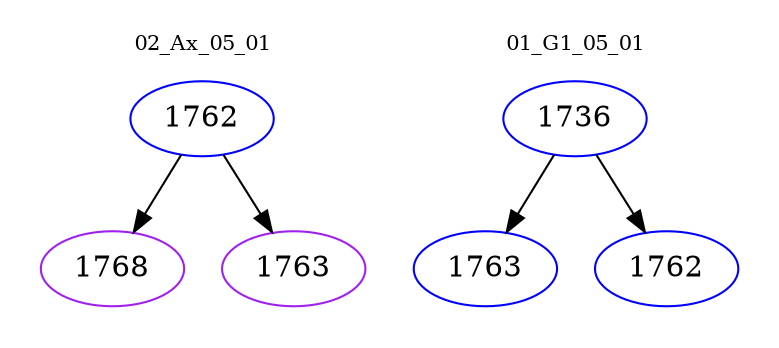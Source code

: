 digraph{
subgraph cluster_0 {
color = white
label = "02_Ax_05_01";
fontsize=10;
T0_1762 [label="1762", color="blue"]
T0_1762 -> T0_1768 [color="black"]
T0_1768 [label="1768", color="purple"]
T0_1762 -> T0_1763 [color="black"]
T0_1763 [label="1763", color="purple"]
}
subgraph cluster_1 {
color = white
label = "01_G1_05_01";
fontsize=10;
T1_1736 [label="1736", color="blue"]
T1_1736 -> T1_1763 [color="black"]
T1_1763 [label="1763", color="blue"]
T1_1736 -> T1_1762 [color="black"]
T1_1762 [label="1762", color="blue"]
}
}
